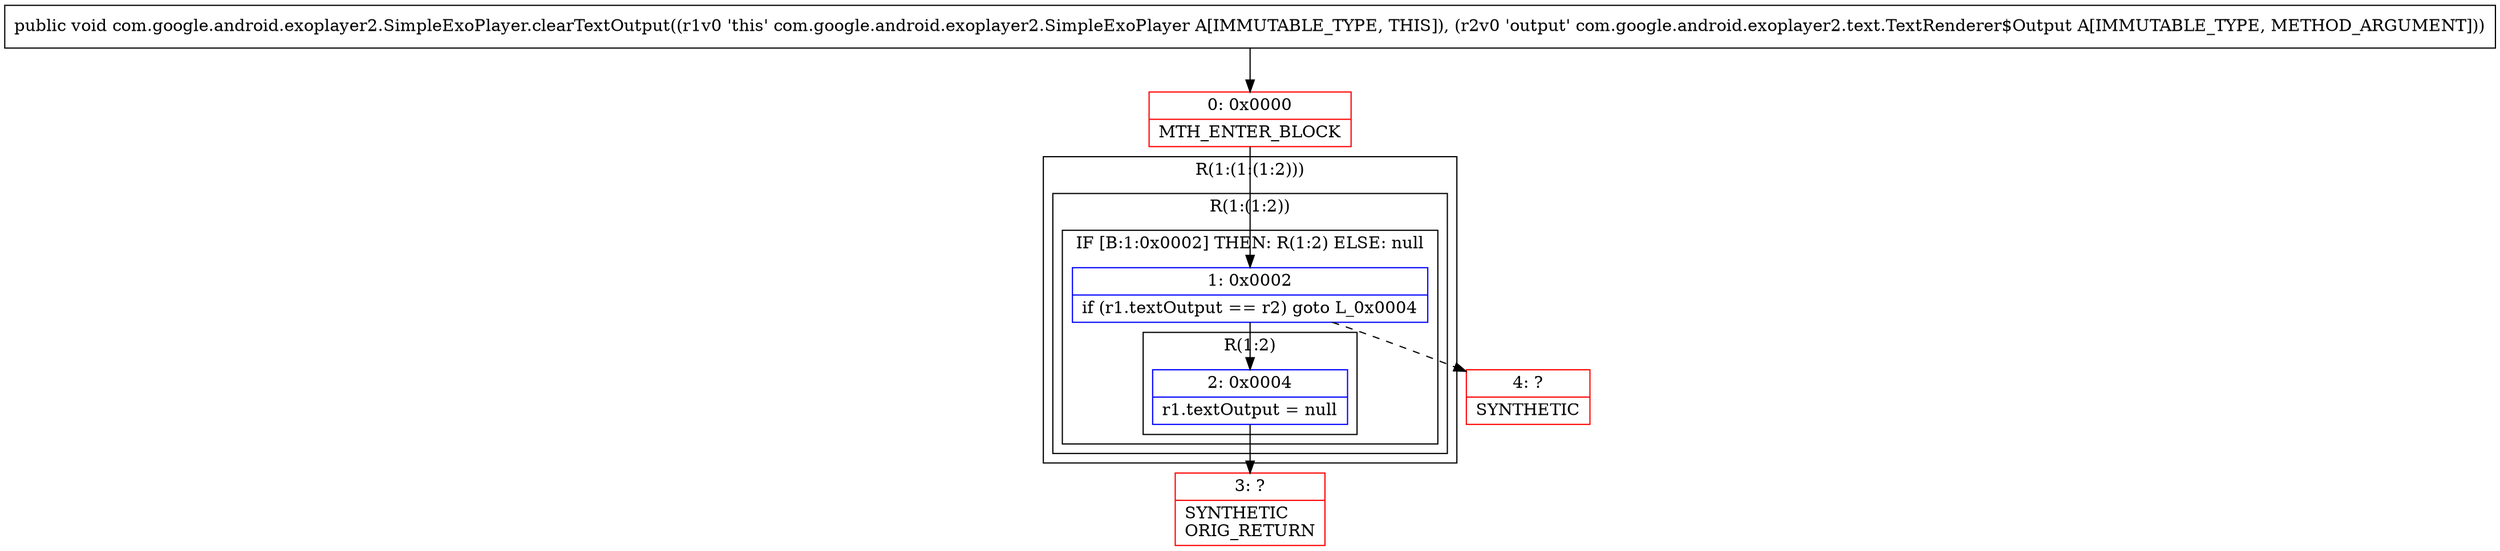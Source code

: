 digraph "CFG forcom.google.android.exoplayer2.SimpleExoPlayer.clearTextOutput(Lcom\/google\/android\/exoplayer2\/text\/TextRenderer$Output;)V" {
subgraph cluster_Region_1824159163 {
label = "R(1:(1:(1:2)))";
node [shape=record,color=blue];
subgraph cluster_Region_853091195 {
label = "R(1:(1:2))";
node [shape=record,color=blue];
subgraph cluster_IfRegion_1569811034 {
label = "IF [B:1:0x0002] THEN: R(1:2) ELSE: null";
node [shape=record,color=blue];
Node_1 [shape=record,label="{1\:\ 0x0002|if (r1.textOutput == r2) goto L_0x0004\l}"];
subgraph cluster_Region_295949028 {
label = "R(1:2)";
node [shape=record,color=blue];
Node_2 [shape=record,label="{2\:\ 0x0004|r1.textOutput = null\l}"];
}
}
}
}
Node_0 [shape=record,color=red,label="{0\:\ 0x0000|MTH_ENTER_BLOCK\l}"];
Node_3 [shape=record,color=red,label="{3\:\ ?|SYNTHETIC\lORIG_RETURN\l}"];
Node_4 [shape=record,color=red,label="{4\:\ ?|SYNTHETIC\l}"];
MethodNode[shape=record,label="{public void com.google.android.exoplayer2.SimpleExoPlayer.clearTextOutput((r1v0 'this' com.google.android.exoplayer2.SimpleExoPlayer A[IMMUTABLE_TYPE, THIS]), (r2v0 'output' com.google.android.exoplayer2.text.TextRenderer$Output A[IMMUTABLE_TYPE, METHOD_ARGUMENT])) }"];
MethodNode -> Node_0;
Node_1 -> Node_2;
Node_1 -> Node_4[style=dashed];
Node_2 -> Node_3;
Node_0 -> Node_1;
}

